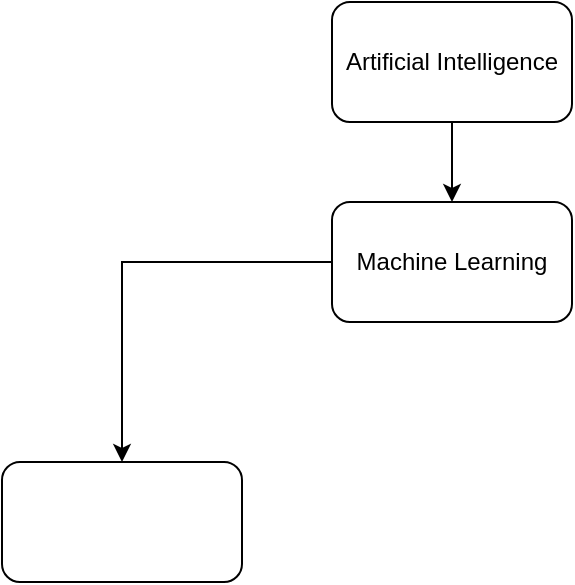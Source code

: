 <mxfile version="18.1.3" type="github">
  <diagram id="kHwue4zSDv6rkRo7yAcD" name="Page-1">
    <mxGraphModel dx="462" dy="761" grid="1" gridSize="10" guides="1" tooltips="1" connect="1" arrows="1" fold="1" page="1" pageScale="1" pageWidth="850" pageHeight="1100" math="0" shadow="0">
      <root>
        <mxCell id="0" />
        <mxCell id="1" parent="0" />
        <mxCell id="huiboyjthSdT7lwmt8Ed-3" value="" style="edgeStyle=orthogonalEdgeStyle;rounded=0;orthogonalLoop=1;jettySize=auto;html=1;" edge="1" parent="1" source="huiboyjthSdT7lwmt8Ed-1" target="huiboyjthSdT7lwmt8Ed-2">
          <mxGeometry relative="1" as="geometry" />
        </mxCell>
        <mxCell id="huiboyjthSdT7lwmt8Ed-1" value="Artificial Intelligence" style="rounded=1;whiteSpace=wrap;html=1;treeFolding=1;" vertex="1" parent="1">
          <mxGeometry x="365" y="50" width="120" height="60" as="geometry" />
        </mxCell>
        <mxCell id="huiboyjthSdT7lwmt8Ed-5" value="" style="edgeStyle=orthogonalEdgeStyle;rounded=0;orthogonalLoop=1;jettySize=auto;html=1;" edge="1" parent="1" source="huiboyjthSdT7lwmt8Ed-2" target="huiboyjthSdT7lwmt8Ed-4">
          <mxGeometry relative="1" as="geometry" />
        </mxCell>
        <mxCell id="huiboyjthSdT7lwmt8Ed-2" value="Machine Learning" style="rounded=1;whiteSpace=wrap;html=1;treeFolding=1;" vertex="1" parent="1">
          <mxGeometry x="365" y="150" width="120" height="60" as="geometry" />
        </mxCell>
        <mxCell id="huiboyjthSdT7lwmt8Ed-4" value="" style="whiteSpace=wrap;html=1;rounded=1;" vertex="1" parent="1">
          <mxGeometry x="200" y="280" width="120" height="60" as="geometry" />
        </mxCell>
      </root>
    </mxGraphModel>
  </diagram>
</mxfile>
